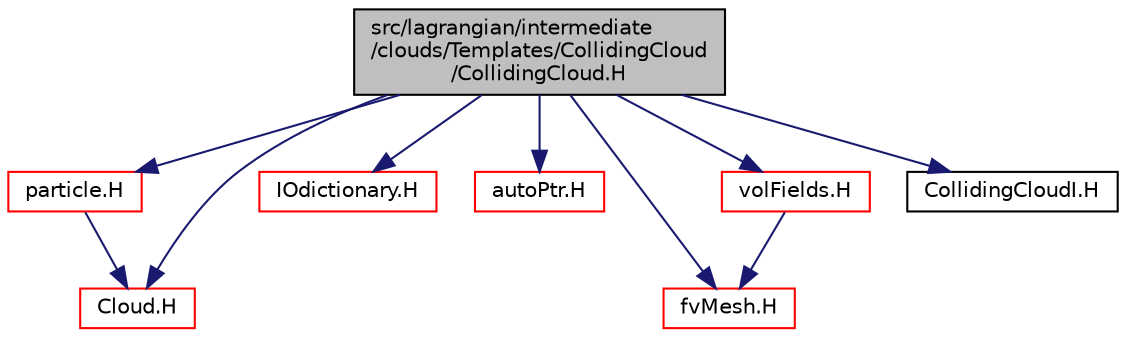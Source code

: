 digraph "src/lagrangian/intermediate/clouds/Templates/CollidingCloud/CollidingCloud.H"
{
  bgcolor="transparent";
  edge [fontname="Helvetica",fontsize="10",labelfontname="Helvetica",labelfontsize="10"];
  node [fontname="Helvetica",fontsize="10",shape=record];
  Node0 [label="src/lagrangian/intermediate\l/clouds/Templates/CollidingCloud\l/CollidingCloud.H",height=0.2,width=0.4,color="black", fillcolor="grey75", style="filled", fontcolor="black"];
  Node0 -> Node1 [color="midnightblue",fontsize="10",style="solid",fontname="Helvetica"];
  Node1 [label="particle.H",height=0.2,width=0.4,color="red",URL="$a05567.html"];
  Node1 -> Node58 [color="midnightblue",fontsize="10",style="solid",fontname="Helvetica"];
  Node58 [label="Cloud.H",height=0.2,width=0.4,color="red",URL="$a05525.html"];
  Node0 -> Node58 [color="midnightblue",fontsize="10",style="solid",fontname="Helvetica"];
  Node0 -> Node277 [color="midnightblue",fontsize="10",style="solid",fontname="Helvetica"];
  Node277 [label="IOdictionary.H",height=0.2,width=0.4,color="red",URL="$a09749.html"];
  Node0 -> Node76 [color="midnightblue",fontsize="10",style="solid",fontname="Helvetica"];
  Node76 [label="autoPtr.H",height=0.2,width=0.4,color="red",URL="$a11828.html"];
  Node0 -> Node314 [color="midnightblue",fontsize="10",style="solid",fontname="Helvetica"];
  Node314 [label="fvMesh.H",height=0.2,width=0.4,color="red",URL="$a03719.html"];
  Node0 -> Node344 [color="midnightblue",fontsize="10",style="solid",fontname="Helvetica"];
  Node344 [label="volFields.H",height=0.2,width=0.4,color="red",URL="$a02912.html"];
  Node344 -> Node314 [color="midnightblue",fontsize="10",style="solid",fontname="Helvetica"];
  Node0 -> Node376 [color="midnightblue",fontsize="10",style="solid",fontname="Helvetica"];
  Node376 [label="CollidingCloudI.H",height=0.2,width=0.4,color="black",URL="$a05864.html"];
}
